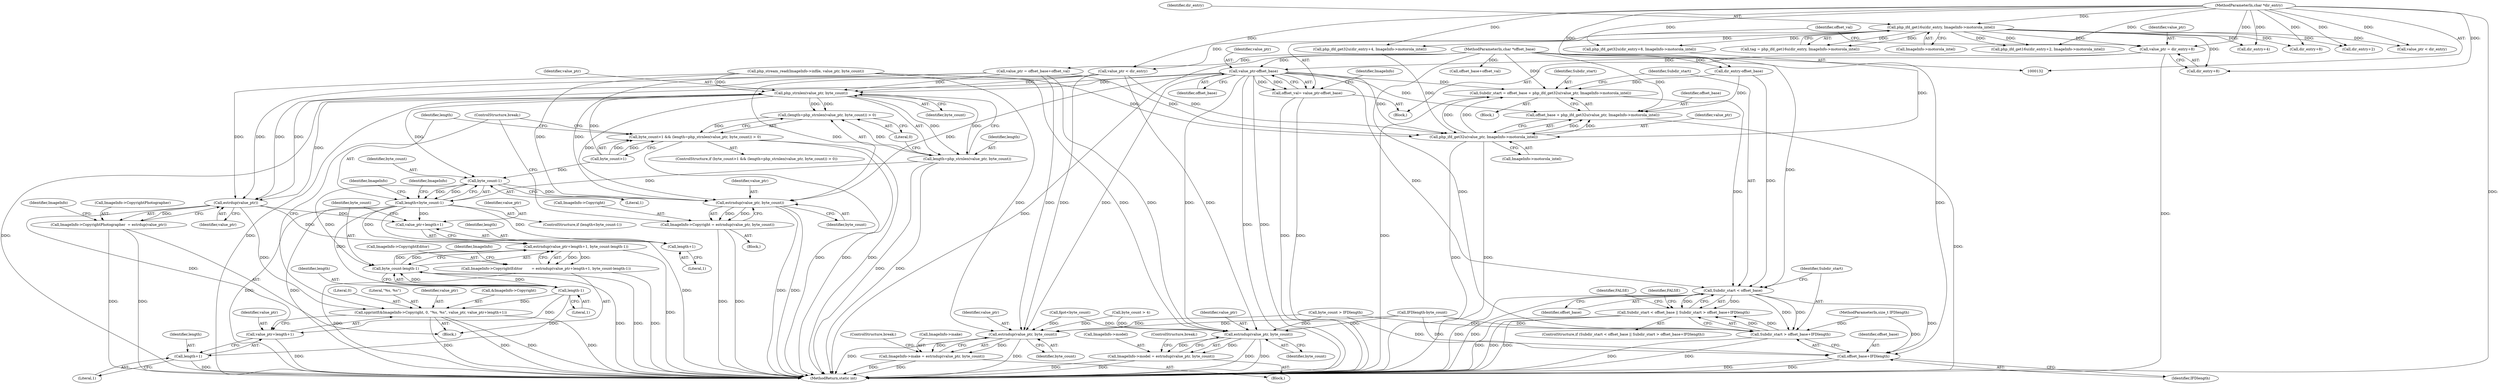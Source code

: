 digraph "0_php_082aecfc3a753ad03be82cf14f03ac065723ec92_0@pointer" {
"1000411" [label="(Call,value_ptr-offset_base)"];
"1000404" [label="(Call,value_ptr = dir_entry+8)"];
"1000134" [label="(MethodParameterIn,char *dir_entry)"];
"1000176" [label="(Call,php_ifd_get16u(dir_entry, ImageInfo->motorola_intel))"];
"1000135" [label="(MethodParameterIn,char *offset_base)"];
"1000409" [label="(Call,offset_val= value_ptr-offset_base)"];
"1000522" [label="(Call,php_strnlen(value_ptr, byte_count))"];
"1000519" [label="(Call,(length=php_strnlen(value_ptr, byte_count)) > 0)"];
"1000515" [label="(Call,byte_count>1 && (length=php_strnlen(value_ptr, byte_count)) > 0)"];
"1000520" [label="(Call,length=php_strnlen(value_ptr, byte_count))"];
"1000528" [label="(Call,length<byte_count-1)"];
"1000544" [label="(Call,estrndup(value_ptr+length+1, byte_count-length-1))"];
"1000540" [label="(Call,ImageInfo->CopyrightEditor        = estrndup(value_ptr+length+1, byte_count-length-1))"];
"1000545" [label="(Call,value_ptr+length+1)"];
"1000547" [label="(Call,length+1)"];
"1000552" [label="(Call,length-1)"];
"1000550" [label="(Call,byte_count-length-1)"];
"1000555" [label="(Call,spprintf(&ImageInfo->Copyright, 0, \"%s, %s\", value_ptr, value_ptr+length+1))"];
"1000563" [label="(Call,value_ptr+length+1)"];
"1000565" [label="(Call,length+1)"];
"1000530" [label="(Call,byte_count-1)"];
"1000574" [label="(Call,estrndup(value_ptr, byte_count))"];
"1000570" [label="(Call,ImageInfo->Copyright = estrndup(value_ptr, byte_count))"];
"1000538" [label="(Call,estrdup(value_ptr))"];
"1000534" [label="(Call,ImageInfo->CopyrightPhotographer  = estrdup(value_ptr))"];
"1000709" [label="(Call,estrndup(value_ptr, byte_count))"];
"1000705" [label="(Call,ImageInfo->make = estrndup(value_ptr, byte_count))"];
"1000718" [label="(Call,estrndup(value_ptr, byte_count))"];
"1000714" [label="(Call,ImageInfo->model = estrndup(value_ptr, byte_count))"];
"1000768" [label="(Call,Subdir_start = offset_base + php_ifd_get32u(value_ptr, ImageInfo->motorola_intel))"];
"1000779" [label="(Call,Subdir_start < offset_base)"];
"1000778" [label="(Call,Subdir_start < offset_base || Subdir_start > offset_base+IFDlength)"];
"1000782" [label="(Call,Subdir_start > offset_base+IFDlength)"];
"1000784" [label="(Call,offset_base+IFDlength)"];
"1000770" [label="(Call,offset_base + php_ifd_get32u(value_ptr, ImageInfo->motorola_intel))"];
"1000772" [label="(Call,php_ifd_get32u(value_ptr, ImageInfo->motorola_intel))"];
"1000786" [label="(Identifier,IFDlength)"];
"1000576" [label="(Identifier,byte_count)"];
"1000177" [label="(Identifier,dir_entry)"];
"1000523" [label="(Identifier,value_ptr)"];
"1000544" [label="(Call,estrndup(value_ptr+length+1, byte_count-length-1))"];
"1000134" [label="(MethodParameterIn,char *dir_entry)"];
"1000706" [label="(Call,ImageInfo->make)"];
"1000536" [label="(Identifier,ImageInfo)"];
"1000416" [label="(Identifier,ImageInfo)"];
"1000768" [label="(Call,Subdir_start = offset_base + php_ifd_get32u(value_ptr, ImageInfo->motorola_intel))"];
"1000406" [label="(Call,dir_entry+8)"];
"1000780" [label="(Identifier,Subdir_start)"];
"1000552" [label="(Call,length-1)"];
"1000567" [label="(Literal,1)"];
"1000250" [label="(Call,dir_entry+8)"];
"1000547" [label="(Call,length+1)"];
"1000183" [label="(Call,php_ifd_get16u(dir_entry+2, ImageInfo->motorola_intel))"];
"1000710" [label="(Identifier,value_ptr)"];
"1000782" [label="(Call,Subdir_start > offset_base+IFDlength)"];
"1000548" [label="(Identifier,length)"];
"1000136" [label="(MethodParameterIn,size_t IFDlength)"];
"1000135" [label="(MethodParameterIn,char *offset_base)"];
"1000405" [label="(Identifier,value_ptr)"];
"1000553" [label="(Identifier,length)"];
"1000519" [label="(Call,(length=php_strnlen(value_ptr, byte_count)) > 0)"];
"1000404" [label="(Call,value_ptr = dir_entry+8)"];
"1000560" [label="(Literal,0)"];
"1000570" [label="(Call,ImageInfo->Copyright = estrndup(value_ptr, byte_count))"];
"1000258" [label="(Call,offset_base+offset_val)"];
"1000520" [label="(Call,length=php_strnlen(value_ptr, byte_count))"];
"1000564" [label="(Identifier,value_ptr)"];
"1000541" [label="(Call,ImageInfo->CopyrightEditor)"];
"1000769" [label="(Identifier,Subdir_start)"];
"1000784" [label="(Call,offset_base+IFDlength)"];
"1000770" [label="(Call,offset_base + php_ifd_get32u(value_ptr, ImageInfo->motorola_intel))"];
"1000524" [label="(Identifier,byte_count)"];
"1000542" [label="(Identifier,ImageInfo)"];
"1000565" [label="(Call,length+1)"];
"1000381" [label="(Call,php_stream_read(ImageInfo->infile, value_ptr, byte_count))"];
"1000550" [label="(Call,byte_count-length-1)"];
"1000554" [label="(Literal,1)"];
"1000410" [label="(Identifier,offset_val)"];
"1000715" [label="(Call,ImageInfo->model)"];
"1000792" [label="(Identifier,FALSE)"];
"1000577" [label="(ControlStructure,break;)"];
"1000571" [label="(Call,ImageInfo->Copyright)"];
"1000555" [label="(Call,spprintf(&ImageInfo->Copyright, 0, \"%s, %s\", value_ptr, value_ptr+length+1))"];
"1000721" [label="(ControlStructure,break;)"];
"1000774" [label="(Call,ImageInfo->motorola_intel)"];
"1000530" [label="(Call,byte_count-1)"];
"1000412" [label="(Identifier,value_ptr)"];
"1000561" [label="(Literal,\"%s, %s\")"];
"1000779" [label="(Call,Subdir_start < offset_base)"];
"1000549" [label="(Literal,1)"];
"1000540" [label="(Call,ImageInfo->CopyrightEditor        = estrndup(value_ptr+length+1, byte_count-length-1))"];
"1000705" [label="(Call,ImageInfo->make = estrndup(value_ptr, byte_count))"];
"1000263" [label="(Call,byte_count > IFDlength)"];
"1000718" [label="(Call,estrndup(value_ptr, byte_count))"];
"1000532" [label="(Literal,1)"];
"1000409" [label="(Call,offset_val= value_ptr-offset_base)"];
"1000709" [label="(Call,estrndup(value_ptr, byte_count))"];
"1000535" [label="(Call,ImageInfo->CopyrightPhotographer)"];
"1000719" [label="(Identifier,value_ptr)"];
"1000777" [label="(ControlStructure,if (Subdir_start < offset_base || Subdir_start > offset_base+IFDlength))"];
"1000184" [label="(Call,dir_entry+2)"];
"1000411" [label="(Call,value_ptr-offset_base)"];
"1000525" [label="(Literal,0)"];
"1000558" [label="(Identifier,ImageInfo)"];
"1000711" [label="(Identifier,byte_count)"];
"1000569" [label="(Block,)"];
"1000534" [label="(Call,ImageInfo->CopyrightPhotographer  = estrdup(value_ptr))"];
"1000521" [label="(Identifier,length)"];
"1000269" [label="(Call,IFDlength-byte_count)"];
"1000531" [label="(Identifier,byte_count)"];
"1000771" [label="(Identifier,offset_base)"];
"1000797" [label="(MethodReturn,static int)"];
"1000773" [label="(Identifier,value_ptr)"];
"1000318" [label="(Call,value_ptr < dir_entry)"];
"1000783" [label="(Identifier,Subdir_start)"];
"1000176" [label="(Call,php_ifd_get16u(dir_entry, ImageInfo->motorola_intel))"];
"1000546" [label="(Identifier,value_ptr)"];
"1000522" [label="(Call,php_strnlen(value_ptr, byte_count))"];
"1000516" [label="(Call,byte_count>1)"];
"1000538" [label="(Call,estrdup(value_ptr))"];
"1000539" [label="(Identifier,value_ptr)"];
"1000545" [label="(Call,value_ptr+length+1)"];
"1000574" [label="(Call,estrndup(value_ptr, byte_count))"];
"1000572" [label="(Identifier,ImageInfo)"];
"1000394" [label="(Call,fgot<byte_count)"];
"1000563" [label="(Call,value_ptr+length+1)"];
"1000562" [label="(Identifier,value_ptr)"];
"1000193" [label="(Call,dir_entry+4)"];
"1000512" [label="(Block,)"];
"1000529" [label="(Identifier,length)"];
"1000192" [label="(Call,php_ifd_get32u(dir_entry+4, ImageInfo->motorola_intel))"];
"1000575" [label="(Identifier,value_ptr)"];
"1000280" [label="(Call,dir_entry-offset_base)"];
"1000714" [label="(Call,ImageInfo->model = estrndup(value_ptr, byte_count))"];
"1000712" [label="(ControlStructure,break;)"];
"1000785" [label="(Identifier,offset_base)"];
"1000174" [label="(Call,tag = php_ifd_get16u(dir_entry, ImageInfo->motorola_intel))"];
"1000514" [label="(ControlStructure,if (byte_count>1 && (length=php_strnlen(value_ptr, byte_count)) > 0))"];
"1000256" [label="(Call,value_ptr = offset_base+offset_val)"];
"1000178" [label="(Call,ImageInfo->motorola_intel)"];
"1000566" [label="(Identifier,length)"];
"1000249" [label="(Call,php_ifd_get32u(dir_entry+8, ImageInfo->motorola_intel))"];
"1000515" [label="(Call,byte_count>1 && (length=php_strnlen(value_ptr, byte_count)) > 0)"];
"1000781" [label="(Identifier,offset_base)"];
"1000413" [label="(Identifier,offset_base)"];
"1000273" [label="(Call,value_ptr < dir_entry)"];
"1000528" [label="(Call,length<byte_count-1)"];
"1000772" [label="(Call,php_ifd_get32u(value_ptr, ImageInfo->motorola_intel))"];
"1000551" [label="(Identifier,byte_count)"];
"1000556" [label="(Call,&ImageInfo->Copyright)"];
"1000789" [label="(Identifier,FALSE)"];
"1000243" [label="(Call,byte_count > 4)"];
"1000720" [label="(Identifier,byte_count)"];
"1000778" [label="(Call,Subdir_start < offset_base || Subdir_start > offset_base+IFDlength)"];
"1000403" [label="(Block,)"];
"1000527" [label="(ControlStructure,if (length<byte_count-1))"];
"1000729" [label="(Block,)"];
"1000533" [label="(Block,)"];
"1000411" -> "1000409"  [label="AST: "];
"1000411" -> "1000413"  [label="CFG: "];
"1000412" -> "1000411"  [label="AST: "];
"1000413" -> "1000411"  [label="AST: "];
"1000409" -> "1000411"  [label="CFG: "];
"1000411" -> "1000797"  [label="DDG: "];
"1000411" -> "1000797"  [label="DDG: "];
"1000411" -> "1000409"  [label="DDG: "];
"1000411" -> "1000409"  [label="DDG: "];
"1000404" -> "1000411"  [label="DDG: "];
"1000135" -> "1000411"  [label="DDG: "];
"1000411" -> "1000522"  [label="DDG: "];
"1000411" -> "1000538"  [label="DDG: "];
"1000411" -> "1000574"  [label="DDG: "];
"1000411" -> "1000709"  [label="DDG: "];
"1000411" -> "1000718"  [label="DDG: "];
"1000411" -> "1000768"  [label="DDG: "];
"1000411" -> "1000770"  [label="DDG: "];
"1000411" -> "1000772"  [label="DDG: "];
"1000411" -> "1000779"  [label="DDG: "];
"1000404" -> "1000403"  [label="AST: "];
"1000404" -> "1000406"  [label="CFG: "];
"1000405" -> "1000404"  [label="AST: "];
"1000406" -> "1000404"  [label="AST: "];
"1000410" -> "1000404"  [label="CFG: "];
"1000404" -> "1000797"  [label="DDG: "];
"1000134" -> "1000404"  [label="DDG: "];
"1000176" -> "1000404"  [label="DDG: "];
"1000134" -> "1000132"  [label="AST: "];
"1000134" -> "1000797"  [label="DDG: "];
"1000134" -> "1000176"  [label="DDG: "];
"1000134" -> "1000183"  [label="DDG: "];
"1000134" -> "1000184"  [label="DDG: "];
"1000134" -> "1000192"  [label="DDG: "];
"1000134" -> "1000193"  [label="DDG: "];
"1000134" -> "1000249"  [label="DDG: "];
"1000134" -> "1000250"  [label="DDG: "];
"1000134" -> "1000273"  [label="DDG: "];
"1000134" -> "1000280"  [label="DDG: "];
"1000134" -> "1000318"  [label="DDG: "];
"1000134" -> "1000406"  [label="DDG: "];
"1000176" -> "1000174"  [label="AST: "];
"1000176" -> "1000178"  [label="CFG: "];
"1000177" -> "1000176"  [label="AST: "];
"1000178" -> "1000176"  [label="AST: "];
"1000174" -> "1000176"  [label="CFG: "];
"1000176" -> "1000174"  [label="DDG: "];
"1000176" -> "1000174"  [label="DDG: "];
"1000176" -> "1000183"  [label="DDG: "];
"1000176" -> "1000183"  [label="DDG: "];
"1000176" -> "1000184"  [label="DDG: "];
"1000176" -> "1000192"  [label="DDG: "];
"1000176" -> "1000193"  [label="DDG: "];
"1000176" -> "1000249"  [label="DDG: "];
"1000176" -> "1000250"  [label="DDG: "];
"1000176" -> "1000273"  [label="DDG: "];
"1000176" -> "1000318"  [label="DDG: "];
"1000176" -> "1000406"  [label="DDG: "];
"1000135" -> "1000132"  [label="AST: "];
"1000135" -> "1000797"  [label="DDG: "];
"1000135" -> "1000256"  [label="DDG: "];
"1000135" -> "1000258"  [label="DDG: "];
"1000135" -> "1000280"  [label="DDG: "];
"1000135" -> "1000768"  [label="DDG: "];
"1000135" -> "1000770"  [label="DDG: "];
"1000135" -> "1000779"  [label="DDG: "];
"1000135" -> "1000782"  [label="DDG: "];
"1000135" -> "1000784"  [label="DDG: "];
"1000409" -> "1000403"  [label="AST: "];
"1000410" -> "1000409"  [label="AST: "];
"1000416" -> "1000409"  [label="CFG: "];
"1000409" -> "1000797"  [label="DDG: "];
"1000409" -> "1000797"  [label="DDG: "];
"1000522" -> "1000520"  [label="AST: "];
"1000522" -> "1000524"  [label="CFG: "];
"1000523" -> "1000522"  [label="AST: "];
"1000524" -> "1000522"  [label="AST: "];
"1000520" -> "1000522"  [label="CFG: "];
"1000522" -> "1000797"  [label="DDG: "];
"1000522" -> "1000797"  [label="DDG: "];
"1000522" -> "1000519"  [label="DDG: "];
"1000522" -> "1000519"  [label="DDG: "];
"1000522" -> "1000520"  [label="DDG: "];
"1000522" -> "1000520"  [label="DDG: "];
"1000273" -> "1000522"  [label="DDG: "];
"1000256" -> "1000522"  [label="DDG: "];
"1000381" -> "1000522"  [label="DDG: "];
"1000516" -> "1000522"  [label="DDG: "];
"1000522" -> "1000530"  [label="DDG: "];
"1000522" -> "1000538"  [label="DDG: "];
"1000522" -> "1000574"  [label="DDG: "];
"1000519" -> "1000515"  [label="AST: "];
"1000519" -> "1000525"  [label="CFG: "];
"1000520" -> "1000519"  [label="AST: "];
"1000525" -> "1000519"  [label="AST: "];
"1000515" -> "1000519"  [label="CFG: "];
"1000519" -> "1000515"  [label="DDG: "];
"1000520" -> "1000519"  [label="DDG: "];
"1000515" -> "1000514"  [label="AST: "];
"1000515" -> "1000516"  [label="CFG: "];
"1000516" -> "1000515"  [label="AST: "];
"1000529" -> "1000515"  [label="CFG: "];
"1000577" -> "1000515"  [label="CFG: "];
"1000515" -> "1000797"  [label="DDG: "];
"1000515" -> "1000797"  [label="DDG: "];
"1000515" -> "1000797"  [label="DDG: "];
"1000516" -> "1000515"  [label="DDG: "];
"1000516" -> "1000515"  [label="DDG: "];
"1000521" -> "1000520"  [label="AST: "];
"1000525" -> "1000520"  [label="CFG: "];
"1000520" -> "1000797"  [label="DDG: "];
"1000520" -> "1000797"  [label="DDG: "];
"1000520" -> "1000528"  [label="DDG: "];
"1000528" -> "1000527"  [label="AST: "];
"1000528" -> "1000530"  [label="CFG: "];
"1000529" -> "1000528"  [label="AST: "];
"1000530" -> "1000528"  [label="AST: "];
"1000536" -> "1000528"  [label="CFG: "];
"1000572" -> "1000528"  [label="CFG: "];
"1000528" -> "1000797"  [label="DDG: "];
"1000528" -> "1000797"  [label="DDG: "];
"1000528" -> "1000797"  [label="DDG: "];
"1000530" -> "1000528"  [label="DDG: "];
"1000530" -> "1000528"  [label="DDG: "];
"1000528" -> "1000544"  [label="DDG: "];
"1000528" -> "1000545"  [label="DDG: "];
"1000528" -> "1000547"  [label="DDG: "];
"1000528" -> "1000552"  [label="DDG: "];
"1000544" -> "1000540"  [label="AST: "];
"1000544" -> "1000550"  [label="CFG: "];
"1000545" -> "1000544"  [label="AST: "];
"1000550" -> "1000544"  [label="AST: "];
"1000540" -> "1000544"  [label="CFG: "];
"1000544" -> "1000797"  [label="DDG: "];
"1000544" -> "1000540"  [label="DDG: "];
"1000544" -> "1000540"  [label="DDG: "];
"1000538" -> "1000544"  [label="DDG: "];
"1000550" -> "1000544"  [label="DDG: "];
"1000550" -> "1000544"  [label="DDG: "];
"1000540" -> "1000533"  [label="AST: "];
"1000541" -> "1000540"  [label="AST: "];
"1000558" -> "1000540"  [label="CFG: "];
"1000540" -> "1000797"  [label="DDG: "];
"1000540" -> "1000797"  [label="DDG: "];
"1000545" -> "1000547"  [label="CFG: "];
"1000546" -> "1000545"  [label="AST: "];
"1000547" -> "1000545"  [label="AST: "];
"1000551" -> "1000545"  [label="CFG: "];
"1000538" -> "1000545"  [label="DDG: "];
"1000547" -> "1000549"  [label="CFG: "];
"1000548" -> "1000547"  [label="AST: "];
"1000549" -> "1000547"  [label="AST: "];
"1000552" -> "1000550"  [label="AST: "];
"1000552" -> "1000554"  [label="CFG: "];
"1000553" -> "1000552"  [label="AST: "];
"1000554" -> "1000552"  [label="AST: "];
"1000550" -> "1000552"  [label="CFG: "];
"1000552" -> "1000550"  [label="DDG: "];
"1000552" -> "1000550"  [label="DDG: "];
"1000552" -> "1000555"  [label="DDG: "];
"1000552" -> "1000563"  [label="DDG: "];
"1000552" -> "1000565"  [label="DDG: "];
"1000551" -> "1000550"  [label="AST: "];
"1000550" -> "1000797"  [label="DDG: "];
"1000550" -> "1000797"  [label="DDG: "];
"1000530" -> "1000550"  [label="DDG: "];
"1000555" -> "1000533"  [label="AST: "];
"1000555" -> "1000563"  [label="CFG: "];
"1000556" -> "1000555"  [label="AST: "];
"1000560" -> "1000555"  [label="AST: "];
"1000561" -> "1000555"  [label="AST: "];
"1000562" -> "1000555"  [label="AST: "];
"1000563" -> "1000555"  [label="AST: "];
"1000577" -> "1000555"  [label="CFG: "];
"1000555" -> "1000797"  [label="DDG: "];
"1000555" -> "1000797"  [label="DDG: "];
"1000555" -> "1000797"  [label="DDG: "];
"1000555" -> "1000797"  [label="DDG: "];
"1000538" -> "1000555"  [label="DDG: "];
"1000563" -> "1000565"  [label="CFG: "];
"1000564" -> "1000563"  [label="AST: "];
"1000565" -> "1000563"  [label="AST: "];
"1000563" -> "1000797"  [label="DDG: "];
"1000538" -> "1000563"  [label="DDG: "];
"1000565" -> "1000567"  [label="CFG: "];
"1000566" -> "1000565"  [label="AST: "];
"1000567" -> "1000565"  [label="AST: "];
"1000565" -> "1000797"  [label="DDG: "];
"1000530" -> "1000532"  [label="CFG: "];
"1000531" -> "1000530"  [label="AST: "];
"1000532" -> "1000530"  [label="AST: "];
"1000516" -> "1000530"  [label="DDG: "];
"1000530" -> "1000574"  [label="DDG: "];
"1000574" -> "1000570"  [label="AST: "];
"1000574" -> "1000576"  [label="CFG: "];
"1000575" -> "1000574"  [label="AST: "];
"1000576" -> "1000574"  [label="AST: "];
"1000570" -> "1000574"  [label="CFG: "];
"1000574" -> "1000797"  [label="DDG: "];
"1000574" -> "1000797"  [label="DDG: "];
"1000574" -> "1000570"  [label="DDG: "];
"1000574" -> "1000570"  [label="DDG: "];
"1000273" -> "1000574"  [label="DDG: "];
"1000256" -> "1000574"  [label="DDG: "];
"1000381" -> "1000574"  [label="DDG: "];
"1000570" -> "1000569"  [label="AST: "];
"1000571" -> "1000570"  [label="AST: "];
"1000577" -> "1000570"  [label="CFG: "];
"1000570" -> "1000797"  [label="DDG: "];
"1000570" -> "1000797"  [label="DDG: "];
"1000538" -> "1000534"  [label="AST: "];
"1000538" -> "1000539"  [label="CFG: "];
"1000539" -> "1000538"  [label="AST: "];
"1000534" -> "1000538"  [label="CFG: "];
"1000538" -> "1000534"  [label="DDG: "];
"1000273" -> "1000538"  [label="DDG: "];
"1000256" -> "1000538"  [label="DDG: "];
"1000381" -> "1000538"  [label="DDG: "];
"1000534" -> "1000533"  [label="AST: "];
"1000535" -> "1000534"  [label="AST: "];
"1000542" -> "1000534"  [label="CFG: "];
"1000534" -> "1000797"  [label="DDG: "];
"1000534" -> "1000797"  [label="DDG: "];
"1000709" -> "1000705"  [label="AST: "];
"1000709" -> "1000711"  [label="CFG: "];
"1000710" -> "1000709"  [label="AST: "];
"1000711" -> "1000709"  [label="AST: "];
"1000705" -> "1000709"  [label="CFG: "];
"1000709" -> "1000797"  [label="DDG: "];
"1000709" -> "1000797"  [label="DDG: "];
"1000709" -> "1000705"  [label="DDG: "];
"1000709" -> "1000705"  [label="DDG: "];
"1000273" -> "1000709"  [label="DDG: "];
"1000256" -> "1000709"  [label="DDG: "];
"1000381" -> "1000709"  [label="DDG: "];
"1000394" -> "1000709"  [label="DDG: "];
"1000263" -> "1000709"  [label="DDG: "];
"1000243" -> "1000709"  [label="DDG: "];
"1000269" -> "1000709"  [label="DDG: "];
"1000705" -> "1000512"  [label="AST: "];
"1000706" -> "1000705"  [label="AST: "];
"1000712" -> "1000705"  [label="CFG: "];
"1000705" -> "1000797"  [label="DDG: "];
"1000705" -> "1000797"  [label="DDG: "];
"1000718" -> "1000714"  [label="AST: "];
"1000718" -> "1000720"  [label="CFG: "];
"1000719" -> "1000718"  [label="AST: "];
"1000720" -> "1000718"  [label="AST: "];
"1000714" -> "1000718"  [label="CFG: "];
"1000718" -> "1000797"  [label="DDG: "];
"1000718" -> "1000797"  [label="DDG: "];
"1000718" -> "1000714"  [label="DDG: "];
"1000718" -> "1000714"  [label="DDG: "];
"1000273" -> "1000718"  [label="DDG: "];
"1000256" -> "1000718"  [label="DDG: "];
"1000381" -> "1000718"  [label="DDG: "];
"1000394" -> "1000718"  [label="DDG: "];
"1000263" -> "1000718"  [label="DDG: "];
"1000243" -> "1000718"  [label="DDG: "];
"1000269" -> "1000718"  [label="DDG: "];
"1000714" -> "1000512"  [label="AST: "];
"1000715" -> "1000714"  [label="AST: "];
"1000721" -> "1000714"  [label="CFG: "];
"1000714" -> "1000797"  [label="DDG: "];
"1000714" -> "1000797"  [label="DDG: "];
"1000768" -> "1000729"  [label="AST: "];
"1000768" -> "1000770"  [label="CFG: "];
"1000769" -> "1000768"  [label="AST: "];
"1000770" -> "1000768"  [label="AST: "];
"1000780" -> "1000768"  [label="CFG: "];
"1000768" -> "1000797"  [label="DDG: "];
"1000280" -> "1000768"  [label="DDG: "];
"1000772" -> "1000768"  [label="DDG: "];
"1000772" -> "1000768"  [label="DDG: "];
"1000768" -> "1000779"  [label="DDG: "];
"1000779" -> "1000778"  [label="AST: "];
"1000779" -> "1000781"  [label="CFG: "];
"1000780" -> "1000779"  [label="AST: "];
"1000781" -> "1000779"  [label="AST: "];
"1000783" -> "1000779"  [label="CFG: "];
"1000778" -> "1000779"  [label="CFG: "];
"1000779" -> "1000797"  [label="DDG: "];
"1000779" -> "1000797"  [label="DDG: "];
"1000779" -> "1000778"  [label="DDG: "];
"1000779" -> "1000778"  [label="DDG: "];
"1000280" -> "1000779"  [label="DDG: "];
"1000779" -> "1000782"  [label="DDG: "];
"1000779" -> "1000782"  [label="DDG: "];
"1000779" -> "1000784"  [label="DDG: "];
"1000778" -> "1000777"  [label="AST: "];
"1000778" -> "1000782"  [label="CFG: "];
"1000782" -> "1000778"  [label="AST: "];
"1000789" -> "1000778"  [label="CFG: "];
"1000792" -> "1000778"  [label="CFG: "];
"1000778" -> "1000797"  [label="DDG: "];
"1000778" -> "1000797"  [label="DDG: "];
"1000778" -> "1000797"  [label="DDG: "];
"1000782" -> "1000778"  [label="DDG: "];
"1000782" -> "1000778"  [label="DDG: "];
"1000782" -> "1000784"  [label="CFG: "];
"1000783" -> "1000782"  [label="AST: "];
"1000784" -> "1000782"  [label="AST: "];
"1000782" -> "1000797"  [label="DDG: "];
"1000782" -> "1000797"  [label="DDG: "];
"1000263" -> "1000782"  [label="DDG: "];
"1000269" -> "1000782"  [label="DDG: "];
"1000136" -> "1000782"  [label="DDG: "];
"1000784" -> "1000786"  [label="CFG: "];
"1000785" -> "1000784"  [label="AST: "];
"1000786" -> "1000784"  [label="AST: "];
"1000784" -> "1000797"  [label="DDG: "];
"1000784" -> "1000797"  [label="DDG: "];
"1000263" -> "1000784"  [label="DDG: "];
"1000269" -> "1000784"  [label="DDG: "];
"1000136" -> "1000784"  [label="DDG: "];
"1000770" -> "1000772"  [label="CFG: "];
"1000771" -> "1000770"  [label="AST: "];
"1000772" -> "1000770"  [label="AST: "];
"1000770" -> "1000797"  [label="DDG: "];
"1000280" -> "1000770"  [label="DDG: "];
"1000772" -> "1000770"  [label="DDG: "];
"1000772" -> "1000770"  [label="DDG: "];
"1000772" -> "1000774"  [label="CFG: "];
"1000773" -> "1000772"  [label="AST: "];
"1000774" -> "1000772"  [label="AST: "];
"1000772" -> "1000797"  [label="DDG: "];
"1000772" -> "1000797"  [label="DDG: "];
"1000273" -> "1000772"  [label="DDG: "];
"1000256" -> "1000772"  [label="DDG: "];
"1000381" -> "1000772"  [label="DDG: "];
"1000249" -> "1000772"  [label="DDG: "];
"1000192" -> "1000772"  [label="DDG: "];
}
